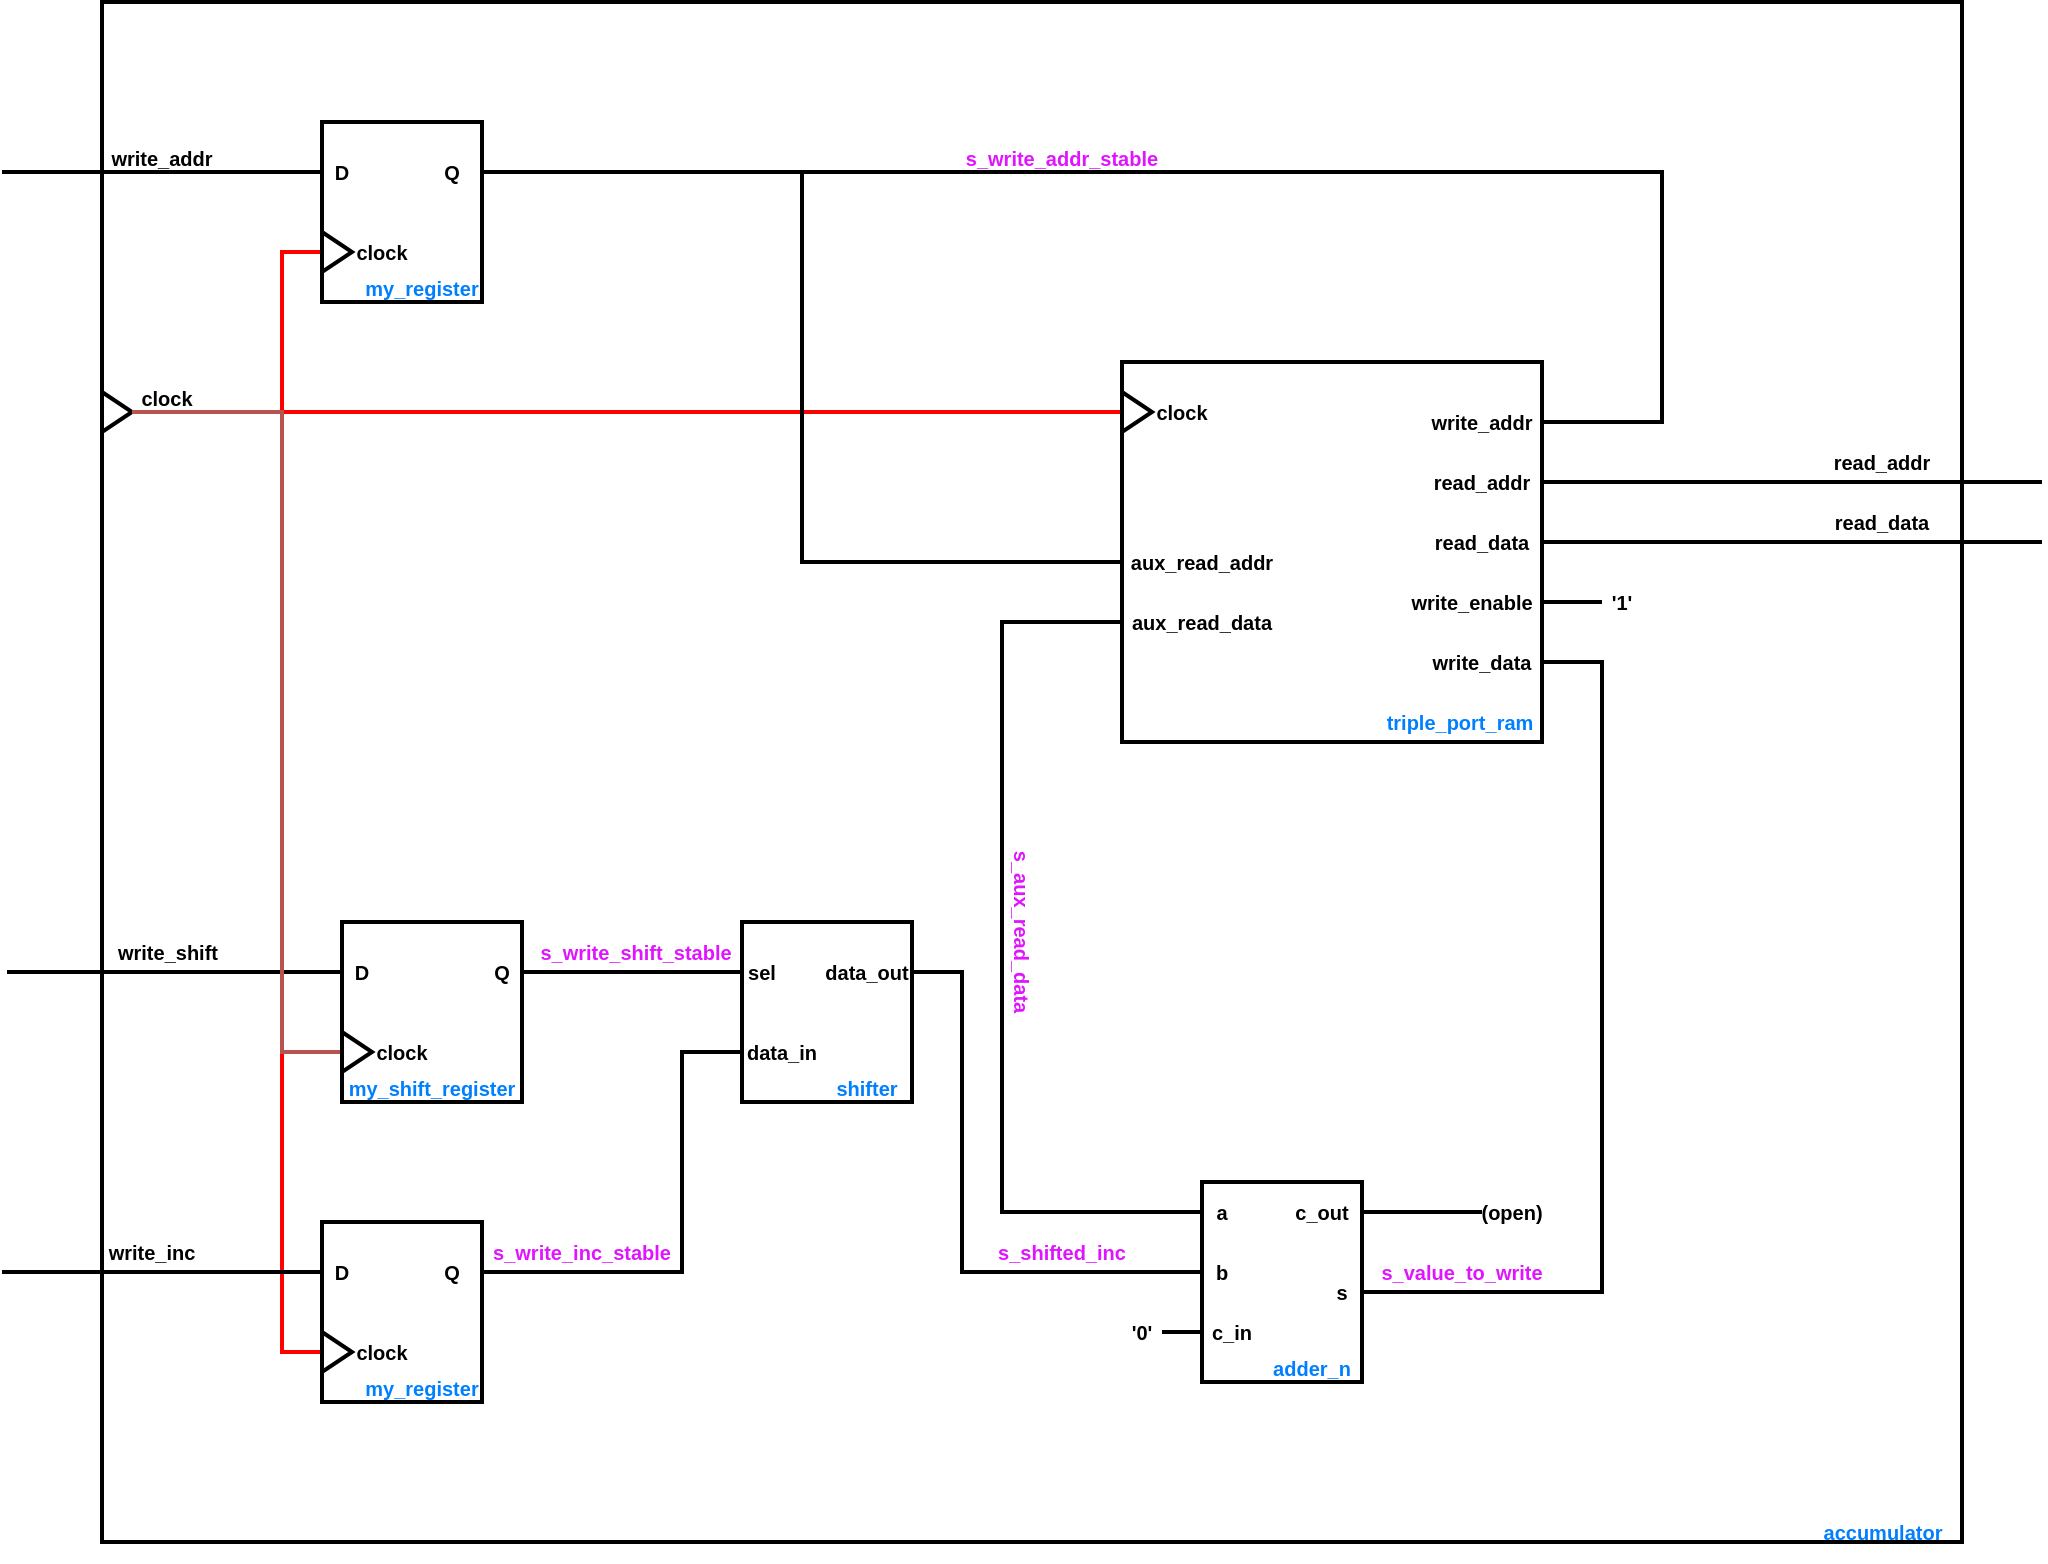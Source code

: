 <mxfile version="26.0.1">
  <diagram name="Page-1" id="bcUVMIEKa_rK9hjM4VMe">
    <mxGraphModel dx="1364" dy="766" grid="1" gridSize="10" guides="1" tooltips="1" connect="1" arrows="1" fold="1" page="1" pageScale="1" pageWidth="850" pageHeight="1100" math="0" shadow="0">
      <root>
        <mxCell id="0" />
        <mxCell id="1" parent="0" />
        <mxCell id="u02WTMG_zB_Rgp9r-icY-11" value="" style="rounded=0;whiteSpace=wrap;html=1;movable=1;resizable=1;rotatable=1;deletable=1;editable=1;locked=0;connectable=1;strokeWidth=2;fontStyle=1" parent="1" vertex="1">
          <mxGeometry x="110" y="140" width="930" height="770" as="geometry" />
        </mxCell>
        <mxCell id="u02WTMG_zB_Rgp9r-icY-40" value="" style="triangle;whiteSpace=wrap;html=1;fontSize=10;strokeWidth=2;fontStyle=1" parent="1" vertex="1">
          <mxGeometry x="110" y="335" width="15" height="20" as="geometry" />
        </mxCell>
        <mxCell id="u02WTMG_zB_Rgp9r-icY-41" value="clock" style="text;html=1;align=center;verticalAlign=middle;whiteSpace=wrap;rounded=0;fontSize=10;strokeWidth=2;fontStyle=1" parent="1" vertex="1">
          <mxGeometry x="125" y="330" width="35" height="15" as="geometry" />
        </mxCell>
        <mxCell id="u02WTMG_zB_Rgp9r-icY-42" style="edgeStyle=orthogonalEdgeStyle;rounded=0;orthogonalLoop=1;jettySize=auto;html=1;endArrow=none;endFill=0;entryX=1;entryY=0.5;entryDx=0;entryDy=0;strokeColor=#FF0000;fontSize=10;strokeWidth=2;fontStyle=1" parent="1" source="u02WTMG_zB_Rgp9r-icY-14" target="u02WTMG_zB_Rgp9r-icY-40" edge="1">
          <mxGeometry relative="1" as="geometry">
            <mxPoint x="270" y="345" as="targetPoint" />
          </mxGeometry>
        </mxCell>
        <mxCell id="u02WTMG_zB_Rgp9r-icY-44" value="" style="group;movable=1;resizable=1;rotatable=1;deletable=1;editable=1;locked=0;connectable=1;fontSize=10;strokeWidth=2;fontStyle=1" parent="1" vertex="1" connectable="0">
          <mxGeometry x="620" y="320" width="210" height="195" as="geometry" />
        </mxCell>
        <mxCell id="u02WTMG_zB_Rgp9r-icY-13" value="" style="rounded=0;whiteSpace=wrap;html=1;fontSize=10;strokeWidth=2;fontStyle=1" parent="u02WTMG_zB_Rgp9r-icY-44" vertex="1">
          <mxGeometry width="210" height="190" as="geometry" />
        </mxCell>
        <mxCell id="u02WTMG_zB_Rgp9r-icY-14" value="" style="triangle;whiteSpace=wrap;html=1;fontSize=10;strokeWidth=2;fontStyle=1" parent="u02WTMG_zB_Rgp9r-icY-44" vertex="1">
          <mxGeometry y="15" width="15" height="20" as="geometry" />
        </mxCell>
        <mxCell id="u02WTMG_zB_Rgp9r-icY-15" value="clock" style="text;html=1;align=center;verticalAlign=middle;whiteSpace=wrap;rounded=0;fontSize=10;strokeWidth=2;fontStyle=1" parent="u02WTMG_zB_Rgp9r-icY-44" vertex="1">
          <mxGeometry x="10" y="10" width="40" height="30" as="geometry" />
        </mxCell>
        <mxCell id="u02WTMG_zB_Rgp9r-icY-23" value="aux_read_addr" style="text;html=1;align=center;verticalAlign=middle;whiteSpace=wrap;rounded=0;fontSize=10;strokeWidth=2;fontStyle=1" parent="u02WTMG_zB_Rgp9r-icY-44" vertex="1">
          <mxGeometry y="85" width="80" height="30" as="geometry" />
        </mxCell>
        <mxCell id="u02WTMG_zB_Rgp9r-icY-24" value="aux_read_data" style="text;html=1;align=center;verticalAlign=middle;whiteSpace=wrap;rounded=0;fontSize=10;strokeWidth=2;fontStyle=1" parent="u02WTMG_zB_Rgp9r-icY-44" vertex="1">
          <mxGeometry y="115" width="80" height="30" as="geometry" />
        </mxCell>
        <mxCell id="u02WTMG_zB_Rgp9r-icY-25" value="write_addr" style="text;html=1;align=center;verticalAlign=middle;whiteSpace=wrap;rounded=0;fontSize=10;strokeWidth=2;fontStyle=1" parent="u02WTMG_zB_Rgp9r-icY-44" vertex="1">
          <mxGeometry x="150" y="15" width="60" height="30" as="geometry" />
        </mxCell>
        <mxCell id="u02WTMG_zB_Rgp9r-icY-68" style="edgeStyle=orthogonalEdgeStyle;rounded=0;orthogonalLoop=1;jettySize=auto;html=1;endArrow=none;endFill=0;fontSize=10;strokeWidth=2;fontStyle=1" parent="u02WTMG_zB_Rgp9r-icY-44" source="u02WTMG_zB_Rgp9r-icY-26" edge="1">
          <mxGeometry relative="1" as="geometry">
            <mxPoint x="460" y="60" as="targetPoint" />
          </mxGeometry>
        </mxCell>
        <mxCell id="u02WTMG_zB_Rgp9r-icY-26" value="read_addr" style="text;html=1;align=center;verticalAlign=middle;whiteSpace=wrap;rounded=0;fontSize=10;strokeWidth=2;fontStyle=1" parent="u02WTMG_zB_Rgp9r-icY-44" vertex="1">
          <mxGeometry x="150" y="45" width="60" height="30" as="geometry" />
        </mxCell>
        <mxCell id="u02WTMG_zB_Rgp9r-icY-67" style="edgeStyle=orthogonalEdgeStyle;rounded=0;orthogonalLoop=1;jettySize=auto;html=1;endArrow=none;endFill=0;fontSize=10;strokeWidth=2;fontStyle=1" parent="u02WTMG_zB_Rgp9r-icY-44" source="u02WTMG_zB_Rgp9r-icY-27" edge="1">
          <mxGeometry relative="1" as="geometry">
            <mxPoint x="460" y="90" as="targetPoint" />
          </mxGeometry>
        </mxCell>
        <mxCell id="u02WTMG_zB_Rgp9r-icY-27" value="read_data" style="text;html=1;align=center;verticalAlign=middle;whiteSpace=wrap;rounded=0;fontSize=10;strokeWidth=2;fontStyle=1" parent="u02WTMG_zB_Rgp9r-icY-44" vertex="1">
          <mxGeometry x="150" y="75" width="60" height="30" as="geometry" />
        </mxCell>
        <mxCell id="u02WTMG_zB_Rgp9r-icY-28" value="write_enable" style="text;html=1;align=center;verticalAlign=middle;whiteSpace=wrap;rounded=0;fontSize=10;strokeWidth=2;fontStyle=1" parent="u02WTMG_zB_Rgp9r-icY-44" vertex="1">
          <mxGeometry x="140" y="105" width="70" height="30" as="geometry" />
        </mxCell>
        <mxCell id="u02WTMG_zB_Rgp9r-icY-29" value="write_data" style="text;html=1;align=center;verticalAlign=middle;whiteSpace=wrap;rounded=0;fontSize=10;strokeWidth=2;fontStyle=1" parent="u02WTMG_zB_Rgp9r-icY-44" vertex="1">
          <mxGeometry x="150" y="135" width="60" height="30" as="geometry" />
        </mxCell>
        <mxCell id="u02WTMG_zB_Rgp9r-icY-38" value="triple_port_ram" style="text;html=1;align=center;verticalAlign=middle;whiteSpace=wrap;rounded=0;fontSize=10;fontColor=#007FFF;strokeWidth=2;fontStyle=1" parent="u02WTMG_zB_Rgp9r-icY-44" vertex="1">
          <mxGeometry x="130" y="165" width="77.5" height="30" as="geometry" />
        </mxCell>
        <mxCell id="u02WTMG_zB_Rgp9r-icY-63" style="edgeStyle=orthogonalEdgeStyle;rounded=0;orthogonalLoop=1;jettySize=auto;html=1;entryX=1;entryY=0.5;entryDx=0;entryDy=0;endArrow=none;endFill=0;strokeColor=#FF0000;fontSize=10;strokeWidth=2;fontStyle=1" parent="1" source="u02WTMG_zB_Rgp9r-icY-59" target="u02WTMG_zB_Rgp9r-icY-40" edge="1">
          <mxGeometry relative="1" as="geometry">
            <Array as="points">
              <mxPoint x="200" y="815" />
              <mxPoint x="200" y="345" />
            </Array>
          </mxGeometry>
        </mxCell>
        <mxCell id="u02WTMG_zB_Rgp9r-icY-66" style="edgeStyle=orthogonalEdgeStyle;rounded=0;orthogonalLoop=1;jettySize=auto;html=1;entryX=1;entryY=0.5;entryDx=0;entryDy=0;endArrow=none;endFill=0;strokeColor=#FF0000;exitX=0;exitY=0.5;exitDx=0;exitDy=0;fontSize=10;strokeWidth=2;fontStyle=1" parent="1" source="u02WTMG_zB_Rgp9r-icY-4" target="u02WTMG_zB_Rgp9r-icY-40" edge="1">
          <mxGeometry relative="1" as="geometry">
            <Array as="points">
              <mxPoint x="200" y="265" />
              <mxPoint x="200" y="345" />
            </Array>
          </mxGeometry>
        </mxCell>
        <mxCell id="u02WTMG_zB_Rgp9r-icY-69" value="read_addr" style="text;html=1;align=center;verticalAlign=middle;whiteSpace=wrap;rounded=0;fontSize=10;strokeWidth=2;fontStyle=1" parent="1" vertex="1">
          <mxGeometry x="970" y="355" width="60" height="30" as="geometry" />
        </mxCell>
        <mxCell id="u02WTMG_zB_Rgp9r-icY-84" value="read_data" style="text;html=1;align=center;verticalAlign=middle;whiteSpace=wrap;rounded=0;fontSize=10;strokeWidth=2;fontStyle=1" parent="1" vertex="1">
          <mxGeometry x="970" y="385" width="60" height="30" as="geometry" />
        </mxCell>
        <mxCell id="u02WTMG_zB_Rgp9r-icY-114" value="&#39;1&#39;" style="text;html=1;align=center;verticalAlign=middle;whiteSpace=wrap;rounded=0;fontSize=10;strokeWidth=2;fontStyle=1" parent="1" vertex="1">
          <mxGeometry x="860" y="427" width="20" height="26" as="geometry" />
        </mxCell>
        <mxCell id="u02WTMG_zB_Rgp9r-icY-116" style="edgeStyle=orthogonalEdgeStyle;rounded=0;orthogonalLoop=1;jettySize=auto;html=1;entryX=0;entryY=0.5;entryDx=0;entryDy=0;endArrow=none;endFill=0;fontSize=10;strokeWidth=2;fontStyle=1" parent="1" source="u02WTMG_zB_Rgp9r-icY-28" target="u02WTMG_zB_Rgp9r-icY-114" edge="1">
          <mxGeometry relative="1" as="geometry" />
        </mxCell>
        <mxCell id="u02WTMG_zB_Rgp9r-icY-117" style="edgeStyle=orthogonalEdgeStyle;rounded=0;orthogonalLoop=1;jettySize=auto;html=1;entryX=1;entryY=0.5;entryDx=0;entryDy=0;endArrow=none;endFill=0;fontSize=10;strokeWidth=2;fontStyle=1" parent="1" source="u02WTMG_zB_Rgp9r-icY-23" target="u02WTMG_zB_Rgp9r-icY-2" edge="1">
          <mxGeometry relative="1" as="geometry" />
        </mxCell>
        <mxCell id="u02WTMG_zB_Rgp9r-icY-119" value="&lt;div&gt;write_inc&lt;/div&gt;" style="text;html=1;align=center;verticalAlign=middle;whiteSpace=wrap;rounded=0;fontSize=10;strokeWidth=2;fontStyle=1" parent="1" vertex="1">
          <mxGeometry x="110" y="750" width="50" height="30" as="geometry" />
        </mxCell>
        <mxCell id="u02WTMG_zB_Rgp9r-icY-131" value="&lt;font color=&quot;#e014ff&quot;&gt;s_write_inc_stable&lt;/font&gt;" style="text;html=1;align=center;verticalAlign=middle;whiteSpace=wrap;rounded=0;fontSize=10;strokeWidth=2;fontStyle=1" parent="1" vertex="1">
          <mxGeometry x="310" y="750" width="80" height="30" as="geometry" />
        </mxCell>
        <mxCell id="u02WTMG_zB_Rgp9r-icY-143" style="edgeStyle=orthogonalEdgeStyle;rounded=0;orthogonalLoop=1;jettySize=auto;html=1;entryX=1;entryY=0.5;entryDx=0;entryDy=0;endArrow=none;endFill=0;fontSize=10;exitX=0;exitY=0.5;exitDx=0;exitDy=0;strokeWidth=2;fontStyle=1" parent="1" source="Z-Fa0jqv32ZpYlEeo3vv-62" target="u02WTMG_zB_Rgp9r-icY-58" edge="1">
          <mxGeometry relative="1" as="geometry">
            <mxPoint x="425" y="775" as="sourcePoint" />
            <Array as="points">
              <mxPoint x="400" y="665" />
              <mxPoint x="400" y="775" />
            </Array>
          </mxGeometry>
        </mxCell>
        <mxCell id="u02WTMG_zB_Rgp9r-icY-157" value="(open)" style="text;html=1;align=center;verticalAlign=middle;whiteSpace=wrap;rounded=0;fontSize=10;strokeWidth=2;fontStyle=1" parent="1" vertex="1">
          <mxGeometry x="800" y="730" width="30" height="30" as="geometry" />
        </mxCell>
        <mxCell id="u02WTMG_zB_Rgp9r-icY-158" style="edgeStyle=orthogonalEdgeStyle;rounded=0;orthogonalLoop=1;jettySize=auto;html=1;entryX=0;entryY=0.5;entryDx=0;entryDy=0;endArrow=none;endFill=0;fontSize=10;strokeWidth=2;fontStyle=1" parent="1" source="u02WTMG_zB_Rgp9r-icY-48" target="u02WTMG_zB_Rgp9r-icY-157" edge="1">
          <mxGeometry relative="1" as="geometry" />
        </mxCell>
        <mxCell id="EOWlDWaqW3UNMmOw9FuK-21" style="edgeStyle=orthogonalEdgeStyle;rounded=0;orthogonalLoop=1;jettySize=auto;html=1;endArrow=none;endFill=0;entryX=1;entryY=0.5;entryDx=0;entryDy=0;fontSize=10;strokeWidth=2;fontStyle=1" parent="1" source="u02WTMG_zB_Rgp9r-icY-25" target="u02WTMG_zB_Rgp9r-icY-2" edge="1">
          <mxGeometry relative="1" as="geometry">
            <mxPoint x="520" y="230" as="targetPoint" />
            <Array as="points">
              <mxPoint x="890" y="350" />
              <mxPoint x="890" y="225" />
            </Array>
          </mxGeometry>
        </mxCell>
        <mxCell id="EOWlDWaqW3UNMmOw9FuK-23" value="write_addr" style="text;html=1;align=center;verticalAlign=middle;whiteSpace=wrap;rounded=0;fontSize=10;strokeWidth=2;fontStyle=1" parent="1" vertex="1">
          <mxGeometry x="110" y="210" width="60" height="15" as="geometry" />
        </mxCell>
        <mxCell id="EOWlDWaqW3UNMmOw9FuK-24" value="s_write_addr_stable" style="text;html=1;align=center;verticalAlign=middle;whiteSpace=wrap;rounded=0;fontSize=10;fontColor=#E014FF;strokeWidth=2;fontStyle=1" parent="1" vertex="1">
          <mxGeometry x="530" y="202.5" width="120" height="30" as="geometry" />
        </mxCell>
        <mxCell id="EOWlDWaqW3UNMmOw9FuK-42" style="edgeStyle=orthogonalEdgeStyle;rounded=0;orthogonalLoop=1;jettySize=auto;html=1;entryX=1;entryY=0.5;entryDx=0;entryDy=0;endArrow=none;endFill=0;fontSize=10;strokeWidth=2;fontStyle=1" parent="1" source="u02WTMG_zB_Rgp9r-icY-55" target="u02WTMG_zB_Rgp9r-icY-29" edge="1">
          <mxGeometry relative="1" as="geometry">
            <Array as="points">
              <mxPoint x="860" y="785" />
              <mxPoint x="860" y="470" />
            </Array>
          </mxGeometry>
        </mxCell>
        <mxCell id="EOWlDWaqW3UNMmOw9FuK-53" value="&lt;font color=&quot;#e014ff&quot;&gt;s_value_to_write&lt;/font&gt;" style="text;html=1;align=center;verticalAlign=middle;whiteSpace=wrap;rounded=0;fontSize=10;strokeWidth=2;fontStyle=1" parent="1" vertex="1">
          <mxGeometry x="750" y="760" width="80" height="30" as="geometry" />
        </mxCell>
        <mxCell id="EOWlDWaqW3UNMmOw9FuK-58" value="&lt;font color=&quot;#e014ff&quot;&gt;s_aux_read_data&lt;/font&gt;" style="text;html=1;align=center;verticalAlign=middle;whiteSpace=wrap;rounded=0;fontSize=10;rotation=90;strokeWidth=2;fontStyle=1" parent="1" vertex="1">
          <mxGeometry x="530" y="590" width="80" height="30" as="geometry" />
        </mxCell>
        <mxCell id="EOWlDWaqW3UNMmOw9FuK-60" value="&#39;0&#39;" style="text;html=1;align=center;verticalAlign=middle;whiteSpace=wrap;rounded=0;fontSize=10;strokeWidth=2;fontStyle=1" parent="1" vertex="1">
          <mxGeometry x="620" y="790" width="20" height="30" as="geometry" />
        </mxCell>
        <mxCell id="EOWlDWaqW3UNMmOw9FuK-61" style="edgeStyle=orthogonalEdgeStyle;rounded=0;orthogonalLoop=1;jettySize=auto;html=1;entryX=1;entryY=0.5;entryDx=0;entryDy=0;endArrow=none;endFill=0;fontSize=10;strokeWidth=2;fontStyle=1" parent="1" source="u02WTMG_zB_Rgp9r-icY-54" target="EOWlDWaqW3UNMmOw9FuK-60" edge="1">
          <mxGeometry relative="1" as="geometry" />
        </mxCell>
        <mxCell id="EOWlDWaqW3UNMmOw9FuK-63" style="edgeStyle=orthogonalEdgeStyle;rounded=0;orthogonalLoop=1;jettySize=auto;html=1;entryX=0;entryY=0.5;entryDx=0;entryDy=0;endArrow=none;endFill=0;fontSize=10;exitX=0;exitY=0.5;exitDx=0;exitDy=0;strokeWidth=2;fontStyle=1" parent="1" source="u02WTMG_zB_Rgp9r-icY-50" target="u02WTMG_zB_Rgp9r-icY-24" edge="1">
          <mxGeometry relative="1" as="geometry">
            <Array as="points">
              <mxPoint x="560" y="745" />
              <mxPoint x="560" y="450" />
            </Array>
            <mxPoint x="690" y="865" as="sourcePoint" />
          </mxGeometry>
        </mxCell>
        <mxCell id="23" style="edgeStyle=orthogonalEdgeStyle;rounded=0;orthogonalLoop=1;jettySize=auto;html=1;endArrow=none;endFill=0;exitX=0;exitY=0.5;exitDx=0;exitDy=0;strokeWidth=2;fontStyle=1" parent="1" source="20" edge="1">
          <mxGeometry relative="1" as="geometry">
            <mxPoint x="62.5" y="625" as="targetPoint" />
            <mxPoint x="222.5" y="625" as="sourcePoint" />
          </mxGeometry>
        </mxCell>
        <mxCell id="24" value="&lt;div&gt;write_shift&lt;/div&gt;" style="text;html=1;align=center;verticalAlign=middle;whiteSpace=wrap;rounded=0;fontSize=10;strokeWidth=2;fontStyle=1" parent="1" vertex="1">
          <mxGeometry x="112.5" y="600" width="60" height="30" as="geometry" />
        </mxCell>
        <mxCell id="Z-Fa0jqv32ZpYlEeo3vv-49" style="edgeStyle=none;rounded=0;html=1;exitX=1;exitY=0.5;exitDx=0;exitDy=0;entryX=0;entryY=0.25;entryDx=0;entryDy=0;endArrow=none;endFill=0;" parent="1" edge="1">
          <mxGeometry relative="1" as="geometry" />
        </mxCell>
        <mxCell id="Z-Fa0jqv32ZpYlEeo3vv-63" style="edgeStyle=none;rounded=0;html=1;exitX=1;exitY=0.5;exitDx=0;exitDy=0;entryX=0;entryY=0.5;entryDx=0;entryDy=0;endArrow=none;endFill=0;fontSize=10;strokeWidth=2;fontStyle=1" parent="1" source="18" target="Z-Fa0jqv32ZpYlEeo3vv-59" edge="1">
          <mxGeometry relative="1" as="geometry" />
        </mxCell>
        <mxCell id="Z-Fa0jqv32ZpYlEeo3vv-70" value="&lt;font color=&quot;#e014ff&quot;&gt;s_shifted_inc&lt;br&gt;&lt;/font&gt;" style="text;html=1;align=center;verticalAlign=middle;whiteSpace=wrap;rounded=0;fontSize=10;strokeWidth=2;fontStyle=1" parent="1" vertex="1">
          <mxGeometry x="555" y="750" width="70" height="30" as="geometry" />
        </mxCell>
        <mxCell id="K89G8W4n-CJZzsIixhdd-24" value="accumulator" style="text;html=1;align=center;verticalAlign=middle;whiteSpace=wrap;rounded=0;fontSize=10;fontColor=#007FFF;strokeWidth=2;fontStyle=1" parent="1" vertex="1">
          <mxGeometry x="960.75" y="890" width="78.5" height="30" as="geometry" />
        </mxCell>
        <mxCell id="u02WTMG_zB_Rgp9r-icY-1" value="" style="rounded=0;whiteSpace=wrap;html=1;fontSize=10;strokeWidth=2;fontStyle=1" parent="1" vertex="1">
          <mxGeometry x="220" y="200" width="80" height="90" as="geometry" />
        </mxCell>
        <mxCell id="u02WTMG_zB_Rgp9r-icY-2" value="Q" style="text;html=1;align=center;verticalAlign=middle;whiteSpace=wrap;rounded=0;fontSize=10;strokeWidth=2;fontStyle=1" parent="1" vertex="1">
          <mxGeometry x="270" y="210" width="30" height="30" as="geometry" />
        </mxCell>
        <mxCell id="u02WTMG_zB_Rgp9r-icY-4" value="" style="triangle;whiteSpace=wrap;html=1;fontSize=10;strokeWidth=2;fontStyle=1" parent="1" vertex="1">
          <mxGeometry x="220" y="255" width="15" height="20" as="geometry" />
        </mxCell>
        <mxCell id="EOWlDWaqW3UNMmOw9FuK-22" style="edgeStyle=orthogonalEdgeStyle;rounded=0;orthogonalLoop=1;jettySize=auto;html=1;endArrow=none;endFill=0;strokeWidth=2;fontStyle=1" parent="1" source="u02WTMG_zB_Rgp9r-icY-5" edge="1">
          <mxGeometry relative="1" as="geometry">
            <mxPoint x="60" y="225" as="targetPoint" />
          </mxGeometry>
        </mxCell>
        <mxCell id="u02WTMG_zB_Rgp9r-icY-5" value="D" style="text;html=1;align=center;verticalAlign=middle;whiteSpace=wrap;rounded=0;fontSize=10;strokeWidth=2;fontStyle=1" parent="1" vertex="1">
          <mxGeometry x="220" y="210" width="20" height="30" as="geometry" />
        </mxCell>
        <mxCell id="u02WTMG_zB_Rgp9r-icY-6" value="clock" style="text;html=1;align=center;verticalAlign=middle;whiteSpace=wrap;rounded=0;fontSize=10;strokeWidth=2;fontStyle=1" parent="1" vertex="1">
          <mxGeometry x="230" y="250" width="40" height="30" as="geometry" />
        </mxCell>
        <mxCell id="u02WTMG_zB_Rgp9r-icY-9" value="my_register" style="text;html=1;align=center;verticalAlign=middle;whiteSpace=wrap;rounded=0;fontSize=10;fontColor=#007FFF;strokeWidth=2;fontStyle=1" parent="1" vertex="1">
          <mxGeometry x="240" y="268" width="60" height="30" as="geometry" />
        </mxCell>
        <mxCell id="17" value="" style="rounded=0;whiteSpace=wrap;html=1;fontSize=10;strokeWidth=2;fontStyle=1" parent="1" vertex="1">
          <mxGeometry x="230" y="600" width="90" height="90" as="geometry" />
        </mxCell>
        <mxCell id="18" value="Q" style="text;html=1;align=center;verticalAlign=middle;whiteSpace=wrap;rounded=0;fontSize=10;strokeWidth=2;fontStyle=1" parent="1" vertex="1">
          <mxGeometry x="300" y="610" width="20" height="30" as="geometry" />
        </mxCell>
        <mxCell id="K89G8W4n-CJZzsIixhdd-28" style="edgeStyle=orthogonalEdgeStyle;rounded=0;orthogonalLoop=1;jettySize=auto;html=1;entryX=1;entryY=0.5;entryDx=0;entryDy=0;endArrow=none;endFill=0;fillColor=#f8cecc;strokeColor=#b85450;fontSize=10;strokeWidth=2;fontStyle=1" parent="1" source="19" target="u02WTMG_zB_Rgp9r-icY-40" edge="1">
          <mxGeometry relative="1" as="geometry">
            <Array as="points">
              <mxPoint x="200" y="665" />
              <mxPoint x="200" y="345" />
            </Array>
          </mxGeometry>
        </mxCell>
        <mxCell id="19" value="" style="triangle;whiteSpace=wrap;html=1;fontSize=10;strokeWidth=2;fontStyle=1" parent="1" vertex="1">
          <mxGeometry x="230" y="655" width="15" height="20" as="geometry" />
        </mxCell>
        <mxCell id="20" value="D" style="text;html=1;align=center;verticalAlign=middle;whiteSpace=wrap;rounded=0;fontSize=10;strokeWidth=2;fontStyle=1" parent="1" vertex="1">
          <mxGeometry x="230" y="610" width="20" height="30" as="geometry" />
        </mxCell>
        <mxCell id="21" value="clock" style="text;html=1;align=center;verticalAlign=middle;whiteSpace=wrap;rounded=0;fontSize=10;movable=1;resizable=1;rotatable=1;deletable=1;editable=1;locked=0;connectable=1;strokeWidth=2;fontStyle=1" parent="1" vertex="1">
          <mxGeometry x="240" y="650" width="40" height="30" as="geometry" />
        </mxCell>
        <mxCell id="22" value="my_shift_register" style="text;html=1;align=center;verticalAlign=middle;whiteSpace=wrap;rounded=0;fontSize=10;fontColor=#007FFF;strokeWidth=2;fontStyle=1" parent="1" vertex="1">
          <mxGeometry x="230" y="668" width="90" height="30" as="geometry" />
        </mxCell>
        <mxCell id="u02WTMG_zB_Rgp9r-icY-57" value="" style="rounded=0;whiteSpace=wrap;html=1;movable=1;resizable=1;rotatable=1;deletable=1;editable=1;locked=0;connectable=1;fontSize=10;strokeWidth=2;fontStyle=1" parent="1" vertex="1">
          <mxGeometry x="220" y="750" width="80" height="90" as="geometry" />
        </mxCell>
        <mxCell id="u02WTMG_zB_Rgp9r-icY-58" value="Q" style="text;html=1;align=center;verticalAlign=middle;whiteSpace=wrap;rounded=0;fontSize=10;movable=1;resizable=1;rotatable=1;deletable=1;editable=1;locked=0;connectable=1;strokeWidth=2;fontStyle=1" parent="1" vertex="1">
          <mxGeometry x="270" y="760" width="30" height="30" as="geometry" />
        </mxCell>
        <mxCell id="u02WTMG_zB_Rgp9r-icY-59" value="" style="triangle;whiteSpace=wrap;html=1;fontSize=10;strokeWidth=2;fontStyle=1" parent="1" vertex="1">
          <mxGeometry x="220" y="805" width="15" height="20" as="geometry" />
        </mxCell>
        <mxCell id="u02WTMG_zB_Rgp9r-icY-118" style="edgeStyle=orthogonalEdgeStyle;rounded=0;orthogonalLoop=1;jettySize=auto;html=1;endArrow=none;endFill=0;strokeWidth=2;fontStyle=1" parent="1" source="u02WTMG_zB_Rgp9r-icY-60" edge="1">
          <mxGeometry relative="1" as="geometry">
            <mxPoint x="60" y="775" as="targetPoint" />
          </mxGeometry>
        </mxCell>
        <mxCell id="u02WTMG_zB_Rgp9r-icY-60" value="D" style="text;html=1;align=center;verticalAlign=middle;whiteSpace=wrap;rounded=0;fontSize=10;movable=1;resizable=1;rotatable=1;deletable=1;editable=1;locked=0;connectable=1;strokeWidth=2;fontStyle=1" parent="1" vertex="1">
          <mxGeometry x="220" y="760" width="20" height="30" as="geometry" />
        </mxCell>
        <mxCell id="u02WTMG_zB_Rgp9r-icY-61" value="clock" style="text;html=1;align=center;verticalAlign=middle;whiteSpace=wrap;rounded=0;fontSize=10;movable=1;resizable=1;rotatable=1;deletable=1;editable=1;locked=0;connectable=1;strokeWidth=2;fontStyle=1" parent="1" vertex="1">
          <mxGeometry x="230" y="800" width="40" height="30" as="geometry" />
        </mxCell>
        <mxCell id="u02WTMG_zB_Rgp9r-icY-62" value="my_register" style="text;html=1;align=center;verticalAlign=middle;whiteSpace=wrap;rounded=0;fontSize=10;fontColor=#007FFF;movable=1;resizable=1;rotatable=1;deletable=1;editable=1;locked=0;connectable=1;strokeWidth=2;fontStyle=1" parent="1" vertex="1">
          <mxGeometry x="240" y="818" width="60" height="30" as="geometry" />
        </mxCell>
        <mxCell id="u02WTMG_zB_Rgp9r-icY-47" value="" style="rounded=0;whiteSpace=wrap;html=1;fontSize=10;strokeWidth=2;fontStyle=1" parent="1" vertex="1">
          <mxGeometry x="660" y="730" width="80" height="100" as="geometry" />
        </mxCell>
        <mxCell id="u02WTMG_zB_Rgp9r-icY-48" value="c_out" style="text;html=1;align=center;verticalAlign=middle;whiteSpace=wrap;rounded=0;fontSize=10;strokeWidth=2;fontStyle=1" parent="1" vertex="1">
          <mxGeometry x="700" y="730" width="40" height="30" as="geometry" />
        </mxCell>
        <mxCell id="u02WTMG_zB_Rgp9r-icY-50" value="a" style="text;html=1;align=center;verticalAlign=middle;whiteSpace=wrap;rounded=0;fontSize=10;strokeWidth=2;fontStyle=1" parent="1" vertex="1">
          <mxGeometry x="660" y="730" width="20" height="30" as="geometry" />
        </mxCell>
        <mxCell id="u02WTMG_zB_Rgp9r-icY-52" value="adder_n" style="text;html=1;align=center;verticalAlign=middle;whiteSpace=wrap;rounded=0;fontSize=10;fontColor=#007FFF;strokeWidth=2;fontStyle=1" parent="1" vertex="1">
          <mxGeometry x="690" y="808" width="50" height="30" as="geometry" />
        </mxCell>
        <mxCell id="u02WTMG_zB_Rgp9r-icY-53" value="b" style="text;html=1;align=center;verticalAlign=middle;whiteSpace=wrap;rounded=0;fontSize=10;strokeWidth=2;fontStyle=1" parent="1" vertex="1">
          <mxGeometry x="660" y="760" width="20" height="30" as="geometry" />
        </mxCell>
        <mxCell id="u02WTMG_zB_Rgp9r-icY-54" value="c_in" style="text;html=1;align=center;verticalAlign=middle;whiteSpace=wrap;rounded=0;fontSize=10;strokeWidth=2;fontStyle=1" parent="1" vertex="1">
          <mxGeometry x="660" y="790" width="30" height="30" as="geometry" />
        </mxCell>
        <mxCell id="u02WTMG_zB_Rgp9r-icY-55" value="s" style="text;html=1;align=center;verticalAlign=middle;whiteSpace=wrap;rounded=0;fontSize=10;strokeWidth=2;fontStyle=1" parent="1" vertex="1">
          <mxGeometry x="720" y="770" width="20" height="30" as="geometry" />
        </mxCell>
        <mxCell id="Z-Fa0jqv32ZpYlEeo3vv-56" value="" style="rounded=0;whiteSpace=wrap;html=1;fontSize=10;strokeWidth=2;fontStyle=1" parent="1" vertex="1">
          <mxGeometry x="430" y="600" width="85" height="90" as="geometry" />
        </mxCell>
        <mxCell id="QQOqPF4fdH8CEfbVyUoP-26" style="edgeStyle=orthogonalEdgeStyle;rounded=0;orthogonalLoop=1;jettySize=auto;html=1;entryX=0;entryY=0.5;entryDx=0;entryDy=0;endArrow=none;endFill=0;strokeWidth=2;fontStyle=1" parent="1" source="Z-Fa0jqv32ZpYlEeo3vv-57" target="u02WTMG_zB_Rgp9r-icY-53" edge="1">
          <mxGeometry relative="1" as="geometry">
            <Array as="points">
              <mxPoint x="540" y="625" />
              <mxPoint x="540" y="775" />
            </Array>
          </mxGeometry>
        </mxCell>
        <mxCell id="Z-Fa0jqv32ZpYlEeo3vv-57" value="data_out" style="text;html=1;align=center;verticalAlign=middle;whiteSpace=wrap;rounded=0;fontSize=10;strokeWidth=2;fontStyle=1" parent="1" vertex="1">
          <mxGeometry x="470" y="610" width="45" height="30" as="geometry" />
        </mxCell>
        <mxCell id="Z-Fa0jqv32ZpYlEeo3vv-59" value="sel" style="text;html=1;align=center;verticalAlign=middle;whiteSpace=wrap;rounded=0;fontSize=10;strokeWidth=2;fontStyle=1" parent="1" vertex="1">
          <mxGeometry x="430" y="610" width="20" height="30" as="geometry" />
        </mxCell>
        <mxCell id="Z-Fa0jqv32ZpYlEeo3vv-61" value="shifter" style="text;html=1;align=center;verticalAlign=middle;whiteSpace=wrap;rounded=0;fontSize=10;fontColor=#007FFF;strokeWidth=2;fontStyle=1" parent="1" vertex="1">
          <mxGeometry x="470" y="668" width="45" height="30" as="geometry" />
        </mxCell>
        <mxCell id="Z-Fa0jqv32ZpYlEeo3vv-62" value="data_in " style="text;html=1;align=center;verticalAlign=middle;whiteSpace=wrap;rounded=0;fontSize=10;labelBackgroundColor=default;strokeWidth=2;fontStyle=1" parent="1" vertex="1">
          <mxGeometry x="430" y="650" width="40" height="30" as="geometry" />
        </mxCell>
        <mxCell id="Z-Fa0jqv32ZpYlEeo3vv-68" value="&lt;font color=&quot;#e014ff&quot;&gt;s_write_shift_stable&lt;/font&gt;" style="text;html=1;align=center;verticalAlign=middle;whiteSpace=wrap;rounded=0;fontSize=10;strokeWidth=2;fontStyle=1" parent="1" vertex="1">
          <mxGeometry x="342" y="600" width="70" height="30" as="geometry" />
        </mxCell>
      </root>
    </mxGraphModel>
  </diagram>
</mxfile>
